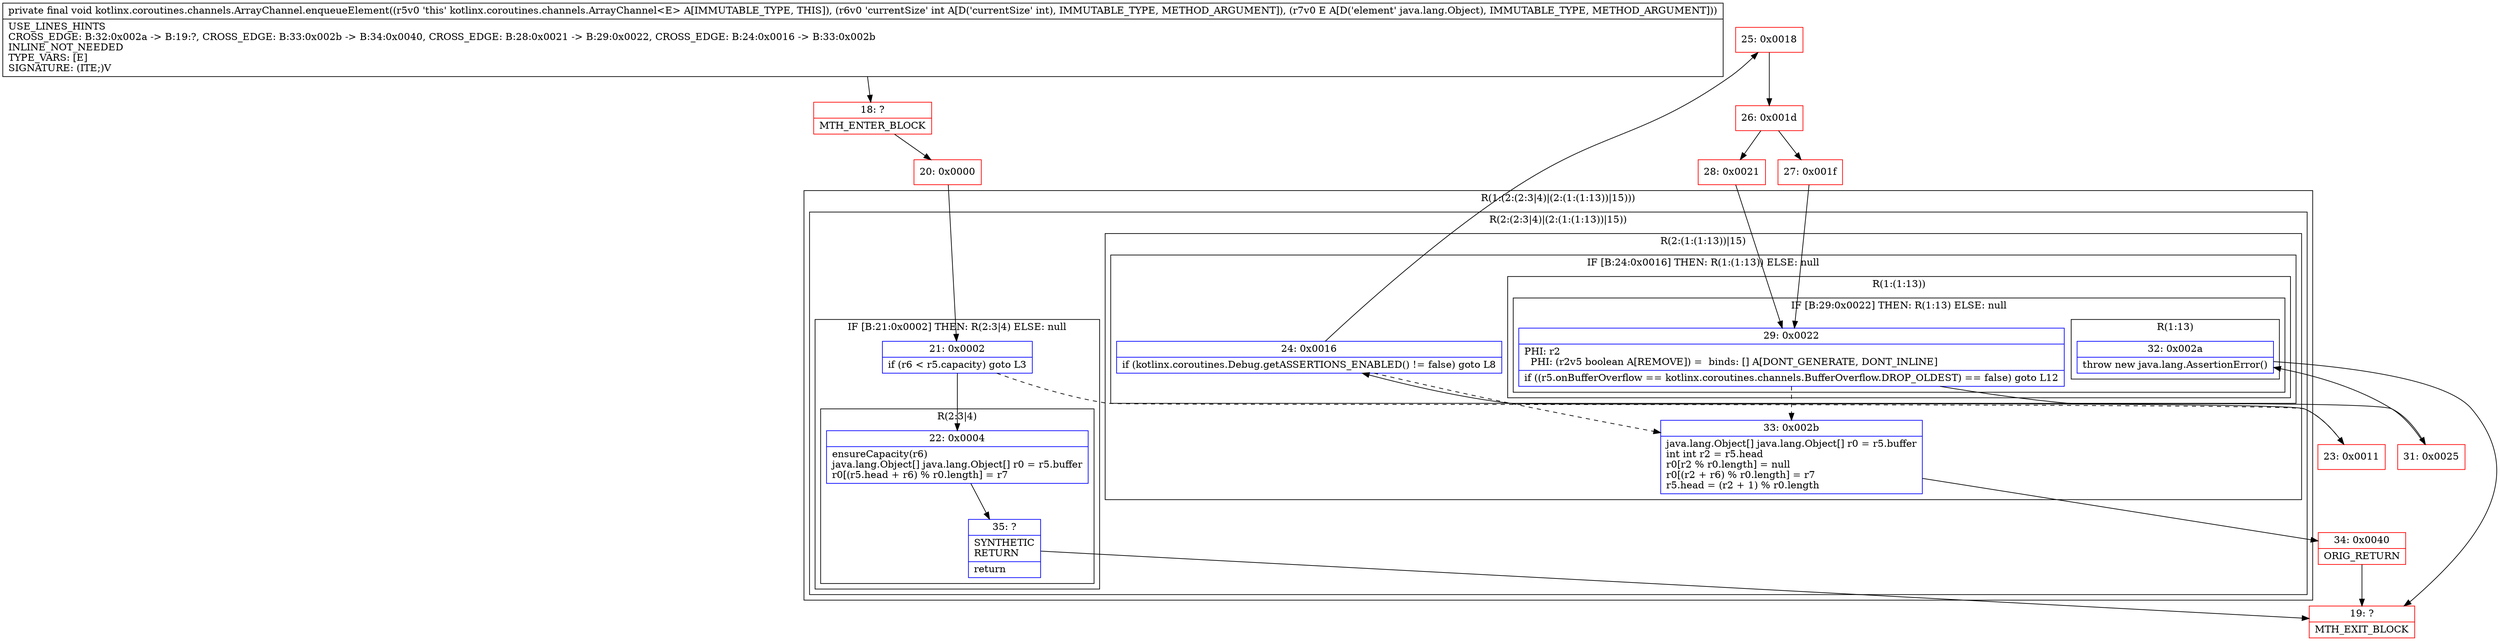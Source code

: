 digraph "CFG forkotlinx.coroutines.channels.ArrayChannel.enqueueElement(ILjava\/lang\/Object;)V" {
subgraph cluster_Region_297547142 {
label = "R(1:(2:(2:3|4)|(2:(1:(1:13))|15)))";
node [shape=record,color=blue];
subgraph cluster_Region_1568935922 {
label = "R(2:(2:3|4)|(2:(1:(1:13))|15))";
node [shape=record,color=blue];
subgraph cluster_IfRegion_436655 {
label = "IF [B:21:0x0002] THEN: R(2:3|4) ELSE: null";
node [shape=record,color=blue];
Node_21 [shape=record,label="{21\:\ 0x0002|if (r6 \< r5.capacity) goto L3\l}"];
subgraph cluster_Region_1278037249 {
label = "R(2:3|4)";
node [shape=record,color=blue];
Node_22 [shape=record,label="{22\:\ 0x0004|ensureCapacity(r6)\ljava.lang.Object[] java.lang.Object[] r0 = r5.buffer\lr0[(r5.head + r6) % r0.length] = r7\l}"];
Node_35 [shape=record,label="{35\:\ ?|SYNTHETIC\lRETURN\l|return\l}"];
}
}
subgraph cluster_Region_1687524753 {
label = "R(2:(1:(1:13))|15)";
node [shape=record,color=blue];
subgraph cluster_IfRegion_580325879 {
label = "IF [B:24:0x0016] THEN: R(1:(1:13)) ELSE: null";
node [shape=record,color=blue];
Node_24 [shape=record,label="{24\:\ 0x0016|if (kotlinx.coroutines.Debug.getASSERTIONS_ENABLED() != false) goto L8\l}"];
subgraph cluster_Region_1391923238 {
label = "R(1:(1:13))";
node [shape=record,color=blue];
subgraph cluster_IfRegion_804351509 {
label = "IF [B:29:0x0022] THEN: R(1:13) ELSE: null";
node [shape=record,color=blue];
Node_29 [shape=record,label="{29\:\ 0x0022|PHI: r2 \l  PHI: (r2v5 boolean A[REMOVE]) =  binds: [] A[DONT_GENERATE, DONT_INLINE]\l|if ((r5.onBufferOverflow == kotlinx.coroutines.channels.BufferOverflow.DROP_OLDEST) == false) goto L12\l}"];
subgraph cluster_Region_437252501 {
label = "R(1:13)";
node [shape=record,color=blue];
Node_32 [shape=record,label="{32\:\ 0x002a|throw new java.lang.AssertionError()\l}"];
}
}
}
}
Node_33 [shape=record,label="{33\:\ 0x002b|java.lang.Object[] java.lang.Object[] r0 = r5.buffer\lint int r2 = r5.head\lr0[r2 % r0.length] = null\lr0[(r2 + r6) % r0.length] = r7\lr5.head = (r2 + 1) % r0.length\l}"];
}
}
}
Node_18 [shape=record,color=red,label="{18\:\ ?|MTH_ENTER_BLOCK\l}"];
Node_20 [shape=record,color=red,label="{20\:\ 0x0000}"];
Node_19 [shape=record,color=red,label="{19\:\ ?|MTH_EXIT_BLOCK\l}"];
Node_23 [shape=record,color=red,label="{23\:\ 0x0011}"];
Node_25 [shape=record,color=red,label="{25\:\ 0x0018}"];
Node_26 [shape=record,color=red,label="{26\:\ 0x001d}"];
Node_27 [shape=record,color=red,label="{27\:\ 0x001f}"];
Node_31 [shape=record,color=red,label="{31\:\ 0x0025}"];
Node_28 [shape=record,color=red,label="{28\:\ 0x0021}"];
Node_34 [shape=record,color=red,label="{34\:\ 0x0040|ORIG_RETURN\l}"];
MethodNode[shape=record,label="{private final void kotlinx.coroutines.channels.ArrayChannel.enqueueElement((r5v0 'this' kotlinx.coroutines.channels.ArrayChannel\<E\> A[IMMUTABLE_TYPE, THIS]), (r6v0 'currentSize' int A[D('currentSize' int), IMMUTABLE_TYPE, METHOD_ARGUMENT]), (r7v0 E A[D('element' java.lang.Object), IMMUTABLE_TYPE, METHOD_ARGUMENT]))  | USE_LINES_HINTS\lCROSS_EDGE: B:32:0x002a \-\> B:19:?, CROSS_EDGE: B:33:0x002b \-\> B:34:0x0040, CROSS_EDGE: B:28:0x0021 \-\> B:29:0x0022, CROSS_EDGE: B:24:0x0016 \-\> B:33:0x002b\lINLINE_NOT_NEEDED\lTYPE_VARS: [E]\lSIGNATURE: (ITE;)V\l}"];
MethodNode -> Node_18;Node_21 -> Node_22;
Node_21 -> Node_23[style=dashed];
Node_22 -> Node_35;
Node_35 -> Node_19;
Node_24 -> Node_25;
Node_24 -> Node_33[style=dashed];
Node_29 -> Node_31;
Node_29 -> Node_33[style=dashed];
Node_32 -> Node_19;
Node_33 -> Node_34;
Node_18 -> Node_20;
Node_20 -> Node_21;
Node_23 -> Node_24;
Node_25 -> Node_26;
Node_26 -> Node_27;
Node_26 -> Node_28;
Node_27 -> Node_29;
Node_31 -> Node_32;
Node_28 -> Node_29;
Node_34 -> Node_19;
}

